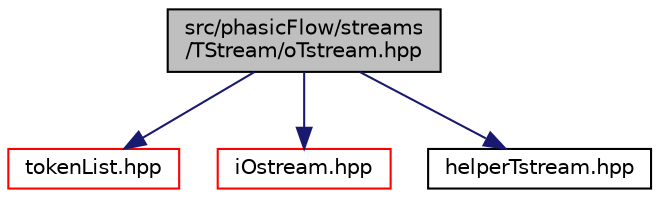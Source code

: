 digraph "src/phasicFlow/streams/TStream/oTstream.hpp"
{
 // LATEX_PDF_SIZE
  edge [fontname="Helvetica",fontsize="10",labelfontname="Helvetica",labelfontsize="10"];
  node [fontname="Helvetica",fontsize="10",shape=record];
  Node1 [label="src/phasicFlow/streams\l/TStream/oTstream.hpp",height=0.2,width=0.4,color="black", fillcolor="grey75", style="filled", fontcolor="black",tooltip=" "];
  Node1 -> Node2 [color="midnightblue",fontsize="10",style="solid",fontname="Helvetica"];
  Node2 [label="tokenList.hpp",height=0.2,width=0.4,color="red", fillcolor="white", style="filled",URL="$tokenList_8hpp.html",tooltip=" "];
  Node1 -> Node27 [color="midnightblue",fontsize="10",style="solid",fontname="Helvetica"];
  Node27 [label="iOstream.hpp",height=0.2,width=0.4,color="red", fillcolor="white", style="filled",URL="$iOstream_8hpp.html",tooltip=" "];
  Node1 -> Node39 [color="midnightblue",fontsize="10",style="solid",fontname="Helvetica"];
  Node39 [label="helperTstream.hpp",height=0.2,width=0.4,color="black", fillcolor="white", style="filled",URL="$helperTstream_8hpp.html",tooltip=" "];
}
